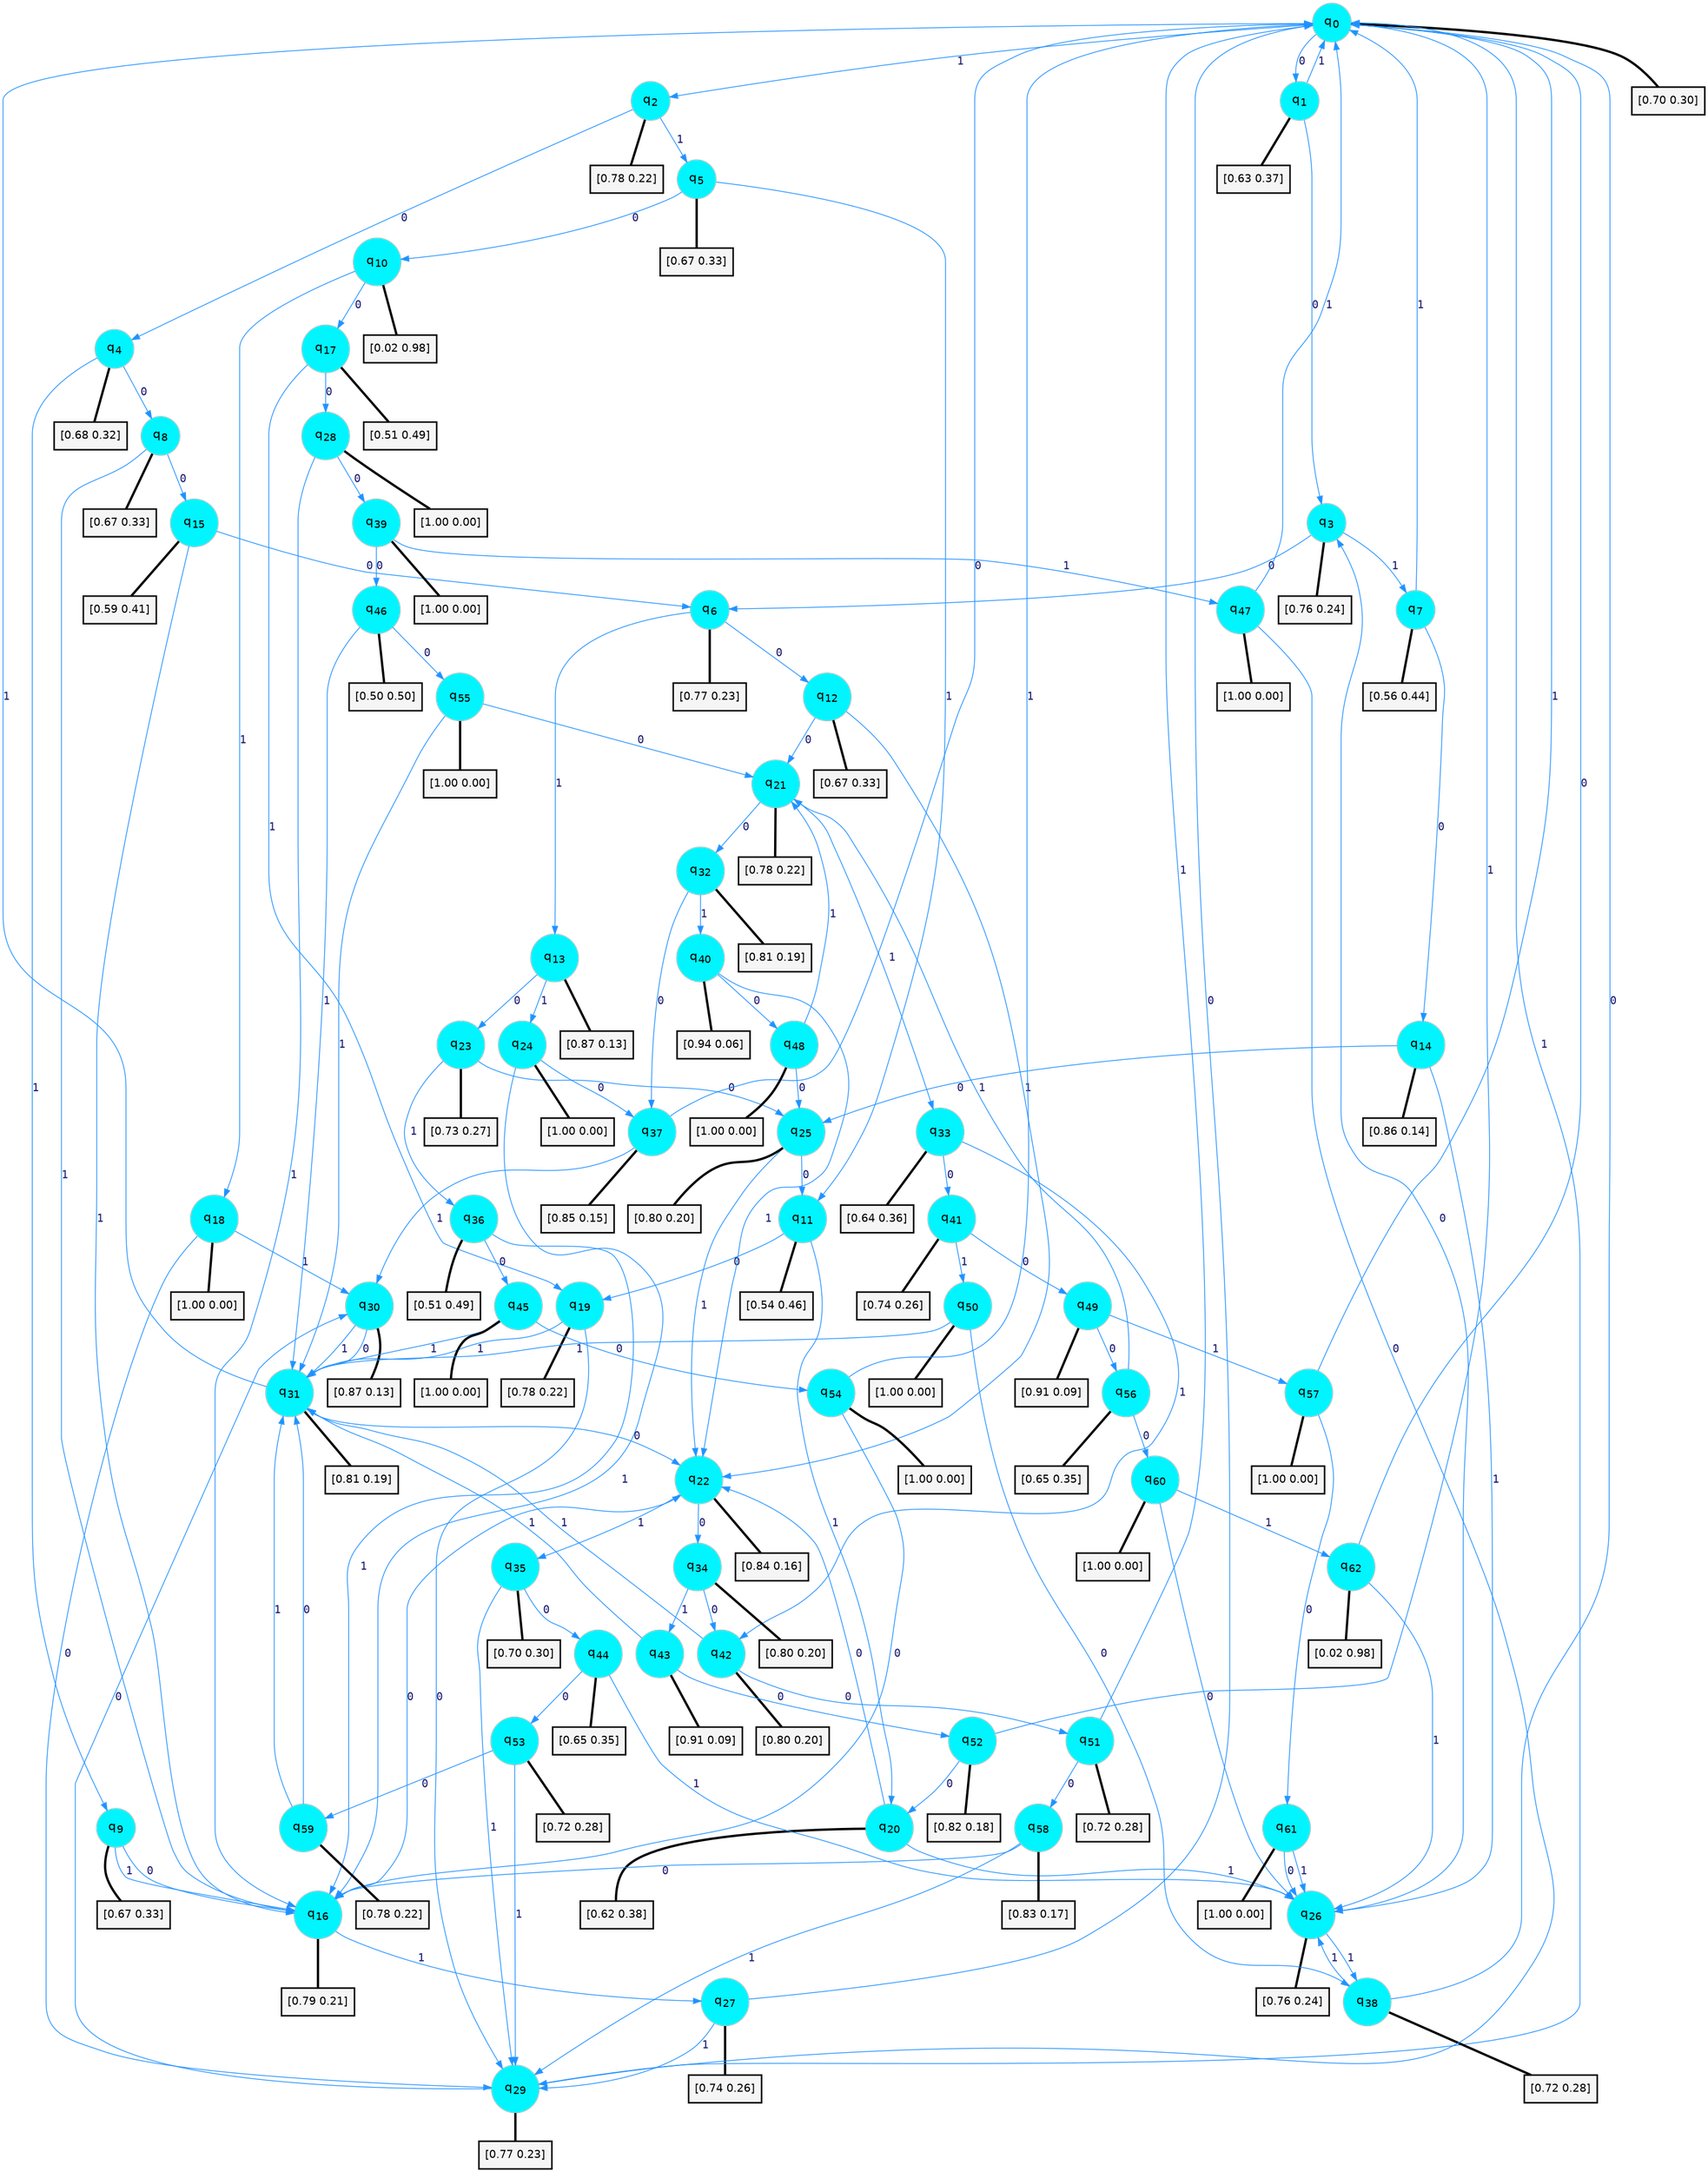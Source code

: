 digraph G {
graph [
bgcolor=transparent, dpi=300, rankdir=TD, size="40,25"];
node [
color=gray, fillcolor=turquoise1, fontcolor=black, fontname=Helvetica, fontsize=16, fontweight=bold, shape=circle, style=filled];
edge [
arrowsize=1, color=dodgerblue1, fontcolor=midnightblue, fontname=courier, fontweight=bold, penwidth=1, style=solid, weight=20];
0[label=<q<SUB>0</SUB>>];
1[label=<q<SUB>1</SUB>>];
2[label=<q<SUB>2</SUB>>];
3[label=<q<SUB>3</SUB>>];
4[label=<q<SUB>4</SUB>>];
5[label=<q<SUB>5</SUB>>];
6[label=<q<SUB>6</SUB>>];
7[label=<q<SUB>7</SUB>>];
8[label=<q<SUB>8</SUB>>];
9[label=<q<SUB>9</SUB>>];
10[label=<q<SUB>10</SUB>>];
11[label=<q<SUB>11</SUB>>];
12[label=<q<SUB>12</SUB>>];
13[label=<q<SUB>13</SUB>>];
14[label=<q<SUB>14</SUB>>];
15[label=<q<SUB>15</SUB>>];
16[label=<q<SUB>16</SUB>>];
17[label=<q<SUB>17</SUB>>];
18[label=<q<SUB>18</SUB>>];
19[label=<q<SUB>19</SUB>>];
20[label=<q<SUB>20</SUB>>];
21[label=<q<SUB>21</SUB>>];
22[label=<q<SUB>22</SUB>>];
23[label=<q<SUB>23</SUB>>];
24[label=<q<SUB>24</SUB>>];
25[label=<q<SUB>25</SUB>>];
26[label=<q<SUB>26</SUB>>];
27[label=<q<SUB>27</SUB>>];
28[label=<q<SUB>28</SUB>>];
29[label=<q<SUB>29</SUB>>];
30[label=<q<SUB>30</SUB>>];
31[label=<q<SUB>31</SUB>>];
32[label=<q<SUB>32</SUB>>];
33[label=<q<SUB>33</SUB>>];
34[label=<q<SUB>34</SUB>>];
35[label=<q<SUB>35</SUB>>];
36[label=<q<SUB>36</SUB>>];
37[label=<q<SUB>37</SUB>>];
38[label=<q<SUB>38</SUB>>];
39[label=<q<SUB>39</SUB>>];
40[label=<q<SUB>40</SUB>>];
41[label=<q<SUB>41</SUB>>];
42[label=<q<SUB>42</SUB>>];
43[label=<q<SUB>43</SUB>>];
44[label=<q<SUB>44</SUB>>];
45[label=<q<SUB>45</SUB>>];
46[label=<q<SUB>46</SUB>>];
47[label=<q<SUB>47</SUB>>];
48[label=<q<SUB>48</SUB>>];
49[label=<q<SUB>49</SUB>>];
50[label=<q<SUB>50</SUB>>];
51[label=<q<SUB>51</SUB>>];
52[label=<q<SUB>52</SUB>>];
53[label=<q<SUB>53</SUB>>];
54[label=<q<SUB>54</SUB>>];
55[label=<q<SUB>55</SUB>>];
56[label=<q<SUB>56</SUB>>];
57[label=<q<SUB>57</SUB>>];
58[label=<q<SUB>58</SUB>>];
59[label=<q<SUB>59</SUB>>];
60[label=<q<SUB>60</SUB>>];
61[label=<q<SUB>61</SUB>>];
62[label=<q<SUB>62</SUB>>];
63[label="[0.70 0.30]", shape=box,fontcolor=black, fontname=Helvetica, fontsize=14, penwidth=2, fillcolor=whitesmoke,color=black];
64[label="[0.63 0.37]", shape=box,fontcolor=black, fontname=Helvetica, fontsize=14, penwidth=2, fillcolor=whitesmoke,color=black];
65[label="[0.78 0.22]", shape=box,fontcolor=black, fontname=Helvetica, fontsize=14, penwidth=2, fillcolor=whitesmoke,color=black];
66[label="[0.76 0.24]", shape=box,fontcolor=black, fontname=Helvetica, fontsize=14, penwidth=2, fillcolor=whitesmoke,color=black];
67[label="[0.68 0.32]", shape=box,fontcolor=black, fontname=Helvetica, fontsize=14, penwidth=2, fillcolor=whitesmoke,color=black];
68[label="[0.67 0.33]", shape=box,fontcolor=black, fontname=Helvetica, fontsize=14, penwidth=2, fillcolor=whitesmoke,color=black];
69[label="[0.77 0.23]", shape=box,fontcolor=black, fontname=Helvetica, fontsize=14, penwidth=2, fillcolor=whitesmoke,color=black];
70[label="[0.56 0.44]", shape=box,fontcolor=black, fontname=Helvetica, fontsize=14, penwidth=2, fillcolor=whitesmoke,color=black];
71[label="[0.67 0.33]", shape=box,fontcolor=black, fontname=Helvetica, fontsize=14, penwidth=2, fillcolor=whitesmoke,color=black];
72[label="[0.67 0.33]", shape=box,fontcolor=black, fontname=Helvetica, fontsize=14, penwidth=2, fillcolor=whitesmoke,color=black];
73[label="[0.02 0.98]", shape=box,fontcolor=black, fontname=Helvetica, fontsize=14, penwidth=2, fillcolor=whitesmoke,color=black];
74[label="[0.54 0.46]", shape=box,fontcolor=black, fontname=Helvetica, fontsize=14, penwidth=2, fillcolor=whitesmoke,color=black];
75[label="[0.67 0.33]", shape=box,fontcolor=black, fontname=Helvetica, fontsize=14, penwidth=2, fillcolor=whitesmoke,color=black];
76[label="[0.87 0.13]", shape=box,fontcolor=black, fontname=Helvetica, fontsize=14, penwidth=2, fillcolor=whitesmoke,color=black];
77[label="[0.86 0.14]", shape=box,fontcolor=black, fontname=Helvetica, fontsize=14, penwidth=2, fillcolor=whitesmoke,color=black];
78[label="[0.59 0.41]", shape=box,fontcolor=black, fontname=Helvetica, fontsize=14, penwidth=2, fillcolor=whitesmoke,color=black];
79[label="[0.79 0.21]", shape=box,fontcolor=black, fontname=Helvetica, fontsize=14, penwidth=2, fillcolor=whitesmoke,color=black];
80[label="[0.51 0.49]", shape=box,fontcolor=black, fontname=Helvetica, fontsize=14, penwidth=2, fillcolor=whitesmoke,color=black];
81[label="[1.00 0.00]", shape=box,fontcolor=black, fontname=Helvetica, fontsize=14, penwidth=2, fillcolor=whitesmoke,color=black];
82[label="[0.78 0.22]", shape=box,fontcolor=black, fontname=Helvetica, fontsize=14, penwidth=2, fillcolor=whitesmoke,color=black];
83[label="[0.62 0.38]", shape=box,fontcolor=black, fontname=Helvetica, fontsize=14, penwidth=2, fillcolor=whitesmoke,color=black];
84[label="[0.78 0.22]", shape=box,fontcolor=black, fontname=Helvetica, fontsize=14, penwidth=2, fillcolor=whitesmoke,color=black];
85[label="[0.84 0.16]", shape=box,fontcolor=black, fontname=Helvetica, fontsize=14, penwidth=2, fillcolor=whitesmoke,color=black];
86[label="[0.73 0.27]", shape=box,fontcolor=black, fontname=Helvetica, fontsize=14, penwidth=2, fillcolor=whitesmoke,color=black];
87[label="[1.00 0.00]", shape=box,fontcolor=black, fontname=Helvetica, fontsize=14, penwidth=2, fillcolor=whitesmoke,color=black];
88[label="[0.80 0.20]", shape=box,fontcolor=black, fontname=Helvetica, fontsize=14, penwidth=2, fillcolor=whitesmoke,color=black];
89[label="[0.76 0.24]", shape=box,fontcolor=black, fontname=Helvetica, fontsize=14, penwidth=2, fillcolor=whitesmoke,color=black];
90[label="[0.74 0.26]", shape=box,fontcolor=black, fontname=Helvetica, fontsize=14, penwidth=2, fillcolor=whitesmoke,color=black];
91[label="[1.00 0.00]", shape=box,fontcolor=black, fontname=Helvetica, fontsize=14, penwidth=2, fillcolor=whitesmoke,color=black];
92[label="[0.77 0.23]", shape=box,fontcolor=black, fontname=Helvetica, fontsize=14, penwidth=2, fillcolor=whitesmoke,color=black];
93[label="[0.87 0.13]", shape=box,fontcolor=black, fontname=Helvetica, fontsize=14, penwidth=2, fillcolor=whitesmoke,color=black];
94[label="[0.81 0.19]", shape=box,fontcolor=black, fontname=Helvetica, fontsize=14, penwidth=2, fillcolor=whitesmoke,color=black];
95[label="[0.81 0.19]", shape=box,fontcolor=black, fontname=Helvetica, fontsize=14, penwidth=2, fillcolor=whitesmoke,color=black];
96[label="[0.64 0.36]", shape=box,fontcolor=black, fontname=Helvetica, fontsize=14, penwidth=2, fillcolor=whitesmoke,color=black];
97[label="[0.80 0.20]", shape=box,fontcolor=black, fontname=Helvetica, fontsize=14, penwidth=2, fillcolor=whitesmoke,color=black];
98[label="[0.70 0.30]", shape=box,fontcolor=black, fontname=Helvetica, fontsize=14, penwidth=2, fillcolor=whitesmoke,color=black];
99[label="[0.51 0.49]", shape=box,fontcolor=black, fontname=Helvetica, fontsize=14, penwidth=2, fillcolor=whitesmoke,color=black];
100[label="[0.85 0.15]", shape=box,fontcolor=black, fontname=Helvetica, fontsize=14, penwidth=2, fillcolor=whitesmoke,color=black];
101[label="[0.72 0.28]", shape=box,fontcolor=black, fontname=Helvetica, fontsize=14, penwidth=2, fillcolor=whitesmoke,color=black];
102[label="[1.00 0.00]", shape=box,fontcolor=black, fontname=Helvetica, fontsize=14, penwidth=2, fillcolor=whitesmoke,color=black];
103[label="[0.94 0.06]", shape=box,fontcolor=black, fontname=Helvetica, fontsize=14, penwidth=2, fillcolor=whitesmoke,color=black];
104[label="[0.74 0.26]", shape=box,fontcolor=black, fontname=Helvetica, fontsize=14, penwidth=2, fillcolor=whitesmoke,color=black];
105[label="[0.80 0.20]", shape=box,fontcolor=black, fontname=Helvetica, fontsize=14, penwidth=2, fillcolor=whitesmoke,color=black];
106[label="[0.91 0.09]", shape=box,fontcolor=black, fontname=Helvetica, fontsize=14, penwidth=2, fillcolor=whitesmoke,color=black];
107[label="[0.65 0.35]", shape=box,fontcolor=black, fontname=Helvetica, fontsize=14, penwidth=2, fillcolor=whitesmoke,color=black];
108[label="[1.00 0.00]", shape=box,fontcolor=black, fontname=Helvetica, fontsize=14, penwidth=2, fillcolor=whitesmoke,color=black];
109[label="[0.50 0.50]", shape=box,fontcolor=black, fontname=Helvetica, fontsize=14, penwidth=2, fillcolor=whitesmoke,color=black];
110[label="[1.00 0.00]", shape=box,fontcolor=black, fontname=Helvetica, fontsize=14, penwidth=2, fillcolor=whitesmoke,color=black];
111[label="[1.00 0.00]", shape=box,fontcolor=black, fontname=Helvetica, fontsize=14, penwidth=2, fillcolor=whitesmoke,color=black];
112[label="[0.91 0.09]", shape=box,fontcolor=black, fontname=Helvetica, fontsize=14, penwidth=2, fillcolor=whitesmoke,color=black];
113[label="[1.00 0.00]", shape=box,fontcolor=black, fontname=Helvetica, fontsize=14, penwidth=2, fillcolor=whitesmoke,color=black];
114[label="[0.72 0.28]", shape=box,fontcolor=black, fontname=Helvetica, fontsize=14, penwidth=2, fillcolor=whitesmoke,color=black];
115[label="[0.82 0.18]", shape=box,fontcolor=black, fontname=Helvetica, fontsize=14, penwidth=2, fillcolor=whitesmoke,color=black];
116[label="[0.72 0.28]", shape=box,fontcolor=black, fontname=Helvetica, fontsize=14, penwidth=2, fillcolor=whitesmoke,color=black];
117[label="[1.00 0.00]", shape=box,fontcolor=black, fontname=Helvetica, fontsize=14, penwidth=2, fillcolor=whitesmoke,color=black];
118[label="[1.00 0.00]", shape=box,fontcolor=black, fontname=Helvetica, fontsize=14, penwidth=2, fillcolor=whitesmoke,color=black];
119[label="[0.65 0.35]", shape=box,fontcolor=black, fontname=Helvetica, fontsize=14, penwidth=2, fillcolor=whitesmoke,color=black];
120[label="[1.00 0.00]", shape=box,fontcolor=black, fontname=Helvetica, fontsize=14, penwidth=2, fillcolor=whitesmoke,color=black];
121[label="[0.83 0.17]", shape=box,fontcolor=black, fontname=Helvetica, fontsize=14, penwidth=2, fillcolor=whitesmoke,color=black];
122[label="[0.78 0.22]", shape=box,fontcolor=black, fontname=Helvetica, fontsize=14, penwidth=2, fillcolor=whitesmoke,color=black];
123[label="[1.00 0.00]", shape=box,fontcolor=black, fontname=Helvetica, fontsize=14, penwidth=2, fillcolor=whitesmoke,color=black];
124[label="[1.00 0.00]", shape=box,fontcolor=black, fontname=Helvetica, fontsize=14, penwidth=2, fillcolor=whitesmoke,color=black];
125[label="[0.02 0.98]", shape=box,fontcolor=black, fontname=Helvetica, fontsize=14, penwidth=2, fillcolor=whitesmoke,color=black];
0->1 [label=0];
0->2 [label=1];
0->63 [arrowhead=none, penwidth=3,color=black];
1->3 [label=0];
1->0 [label=1];
1->64 [arrowhead=none, penwidth=3,color=black];
2->4 [label=0];
2->5 [label=1];
2->65 [arrowhead=none, penwidth=3,color=black];
3->6 [label=0];
3->7 [label=1];
3->66 [arrowhead=none, penwidth=3,color=black];
4->8 [label=0];
4->9 [label=1];
4->67 [arrowhead=none, penwidth=3,color=black];
5->10 [label=0];
5->11 [label=1];
5->68 [arrowhead=none, penwidth=3,color=black];
6->12 [label=0];
6->13 [label=1];
6->69 [arrowhead=none, penwidth=3,color=black];
7->14 [label=0];
7->0 [label=1];
7->70 [arrowhead=none, penwidth=3,color=black];
8->15 [label=0];
8->16 [label=1];
8->71 [arrowhead=none, penwidth=3,color=black];
9->16 [label=0];
9->16 [label=1];
9->72 [arrowhead=none, penwidth=3,color=black];
10->17 [label=0];
10->18 [label=1];
10->73 [arrowhead=none, penwidth=3,color=black];
11->19 [label=0];
11->20 [label=1];
11->74 [arrowhead=none, penwidth=3,color=black];
12->21 [label=0];
12->22 [label=1];
12->75 [arrowhead=none, penwidth=3,color=black];
13->23 [label=0];
13->24 [label=1];
13->76 [arrowhead=none, penwidth=3,color=black];
14->25 [label=0];
14->26 [label=1];
14->77 [arrowhead=none, penwidth=3,color=black];
15->6 [label=0];
15->16 [label=1];
15->78 [arrowhead=none, penwidth=3,color=black];
16->22 [label=0];
16->27 [label=1];
16->79 [arrowhead=none, penwidth=3,color=black];
17->28 [label=0];
17->19 [label=1];
17->80 [arrowhead=none, penwidth=3,color=black];
18->29 [label=0];
18->30 [label=1];
18->81 [arrowhead=none, penwidth=3,color=black];
19->29 [label=0];
19->31 [label=1];
19->82 [arrowhead=none, penwidth=3,color=black];
20->22 [label=0];
20->26 [label=1];
20->83 [arrowhead=none, penwidth=3,color=black];
21->32 [label=0];
21->33 [label=1];
21->84 [arrowhead=none, penwidth=3,color=black];
22->34 [label=0];
22->35 [label=1];
22->85 [arrowhead=none, penwidth=3,color=black];
23->25 [label=0];
23->36 [label=1];
23->86 [arrowhead=none, penwidth=3,color=black];
24->37 [label=0];
24->16 [label=1];
24->87 [arrowhead=none, penwidth=3,color=black];
25->11 [label=0];
25->22 [label=1];
25->88 [arrowhead=none, penwidth=3,color=black];
26->3 [label=0];
26->38 [label=1];
26->89 [arrowhead=none, penwidth=3,color=black];
27->0 [label=0];
27->29 [label=1];
27->90 [arrowhead=none, penwidth=3,color=black];
28->39 [label=0];
28->16 [label=1];
28->91 [arrowhead=none, penwidth=3,color=black];
29->30 [label=0];
29->0 [label=1];
29->92 [arrowhead=none, penwidth=3,color=black];
30->31 [label=0];
30->31 [label=1];
30->93 [arrowhead=none, penwidth=3,color=black];
31->22 [label=0];
31->0 [label=1];
31->94 [arrowhead=none, penwidth=3,color=black];
32->37 [label=0];
32->40 [label=1];
32->95 [arrowhead=none, penwidth=3,color=black];
33->41 [label=0];
33->42 [label=1];
33->96 [arrowhead=none, penwidth=3,color=black];
34->42 [label=0];
34->43 [label=1];
34->97 [arrowhead=none, penwidth=3,color=black];
35->44 [label=0];
35->29 [label=1];
35->98 [arrowhead=none, penwidth=3,color=black];
36->45 [label=0];
36->16 [label=1];
36->99 [arrowhead=none, penwidth=3,color=black];
37->0 [label=0];
37->30 [label=1];
37->100 [arrowhead=none, penwidth=3,color=black];
38->0 [label=0];
38->26 [label=1];
38->101 [arrowhead=none, penwidth=3,color=black];
39->46 [label=0];
39->47 [label=1];
39->102 [arrowhead=none, penwidth=3,color=black];
40->48 [label=0];
40->22 [label=1];
40->103 [arrowhead=none, penwidth=3,color=black];
41->49 [label=0];
41->50 [label=1];
41->104 [arrowhead=none, penwidth=3,color=black];
42->51 [label=0];
42->31 [label=1];
42->105 [arrowhead=none, penwidth=3,color=black];
43->52 [label=0];
43->31 [label=1];
43->106 [arrowhead=none, penwidth=3,color=black];
44->53 [label=0];
44->26 [label=1];
44->107 [arrowhead=none, penwidth=3,color=black];
45->54 [label=0];
45->31 [label=1];
45->108 [arrowhead=none, penwidth=3,color=black];
46->55 [label=0];
46->31 [label=1];
46->109 [arrowhead=none, penwidth=3,color=black];
47->29 [label=0];
47->0 [label=1];
47->110 [arrowhead=none, penwidth=3,color=black];
48->25 [label=0];
48->21 [label=1];
48->111 [arrowhead=none, penwidth=3,color=black];
49->56 [label=0];
49->57 [label=1];
49->112 [arrowhead=none, penwidth=3,color=black];
50->38 [label=0];
50->31 [label=1];
50->113 [arrowhead=none, penwidth=3,color=black];
51->58 [label=0];
51->0 [label=1];
51->114 [arrowhead=none, penwidth=3,color=black];
52->20 [label=0];
52->0 [label=1];
52->115 [arrowhead=none, penwidth=3,color=black];
53->59 [label=0];
53->29 [label=1];
53->116 [arrowhead=none, penwidth=3,color=black];
54->16 [label=0];
54->0 [label=1];
54->117 [arrowhead=none, penwidth=3,color=black];
55->21 [label=0];
55->31 [label=1];
55->118 [arrowhead=none, penwidth=3,color=black];
56->60 [label=0];
56->21 [label=1];
56->119 [arrowhead=none, penwidth=3,color=black];
57->61 [label=0];
57->0 [label=1];
57->120 [arrowhead=none, penwidth=3,color=black];
58->16 [label=0];
58->29 [label=1];
58->121 [arrowhead=none, penwidth=3,color=black];
59->31 [label=0];
59->31 [label=1];
59->122 [arrowhead=none, penwidth=3,color=black];
60->26 [label=0];
60->62 [label=1];
60->123 [arrowhead=none, penwidth=3,color=black];
61->26 [label=0];
61->26 [label=1];
61->124 [arrowhead=none, penwidth=3,color=black];
62->0 [label=0];
62->26 [label=1];
62->125 [arrowhead=none, penwidth=3,color=black];
}
